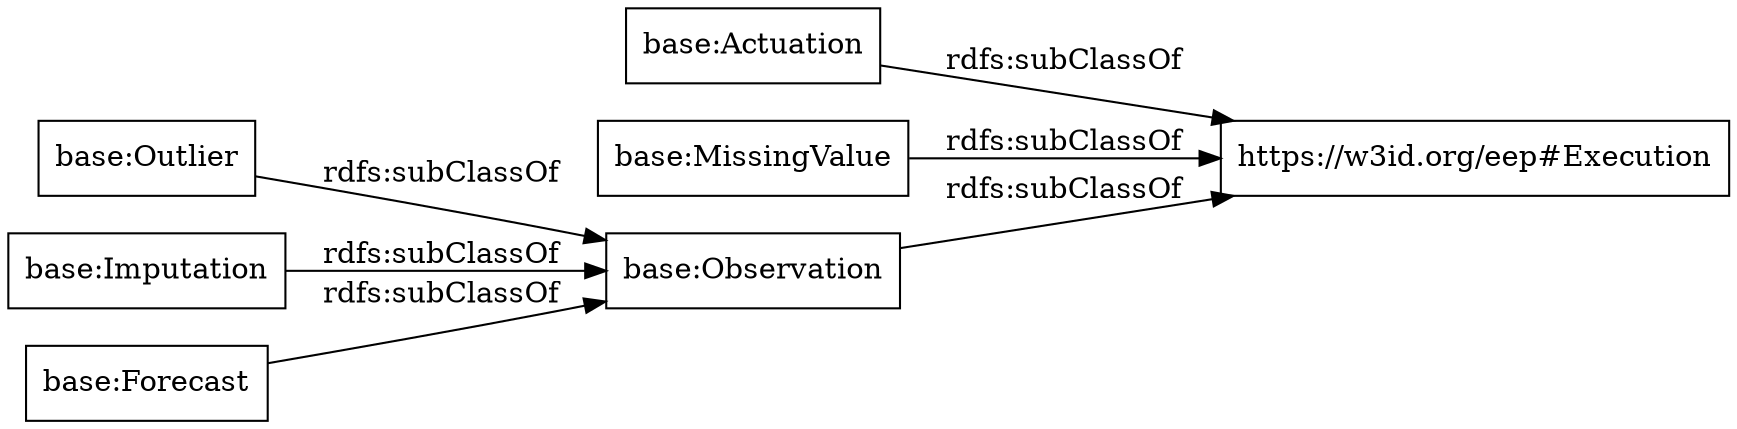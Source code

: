 digraph ar2dtool_diagram { 
rankdir=LR;
size="1000"
node [shape = rectangle, color="black"]; "https://w3id.org/eep#Execution" "base:Actuation" "base:Outlier" "base:Imputation" "base:Forecast" "base:MissingValue" "base:Observation" ; /*classes style*/
	"base:Actuation" -> "https://w3id.org/eep#Execution" [ label = "rdfs:subClassOf" ];
	"base:Forecast" -> "base:Observation" [ label = "rdfs:subClassOf" ];
	"base:Imputation" -> "base:Observation" [ label = "rdfs:subClassOf" ];
	"base:Observation" -> "https://w3id.org/eep#Execution" [ label = "rdfs:subClassOf" ];
	"base:MissingValue" -> "https://w3id.org/eep#Execution" [ label = "rdfs:subClassOf" ];
	"base:Outlier" -> "base:Observation" [ label = "rdfs:subClassOf" ];

}
